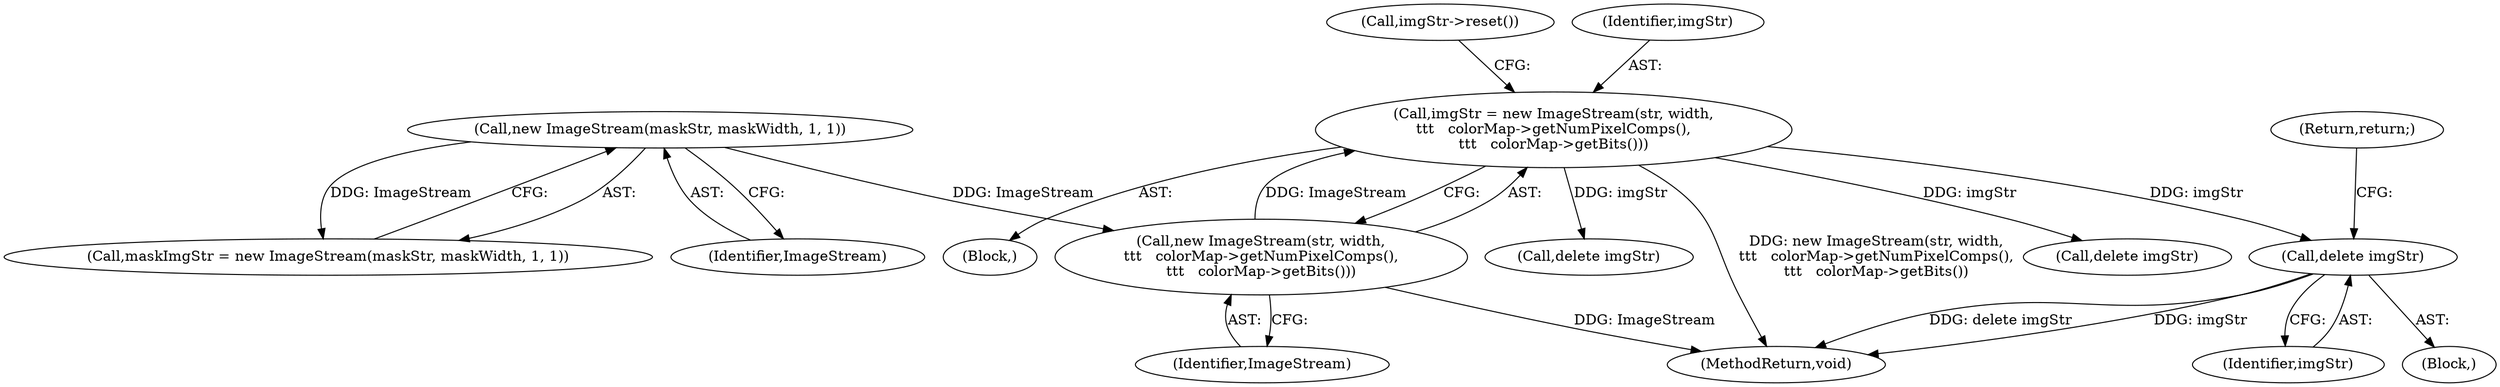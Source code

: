 digraph "0_poppler_7b2d314a61fd0e12f47c62996cb49ec0d1ba747a_2@API" {
"1000302" [label="(Call,delete imgStr)"];
"1000225" [label="(Call,imgStr = new ImageStream(str, width,\n\t\t\t   colorMap->getNumPixelComps(),\n\t\t\t   colorMap->getBits()))"];
"1000227" [label="(Call,new ImageStream(str, width,\n\t\t\t   colorMap->getNumPixelComps(),\n\t\t\t   colorMap->getBits()))"];
"1000120" [label="(Call,new ImageStream(maskStr, maskWidth, 1, 1))"];
"1000229" [label="(Call,imgStr->reset())"];
"1000301" [label="(Block,)"];
"1000226" [label="(Identifier,imgStr)"];
"1000286" [label="(Call,delete imgStr)"];
"1000228" [label="(Identifier,ImageStream)"];
"1000363" [label="(MethodReturn,void)"];
"1000302" [label="(Call,delete imgStr)"];
"1000121" [label="(Identifier,ImageStream)"];
"1000303" [label="(Identifier,imgStr)"];
"1000304" [label="(Return,return;)"];
"1000225" [label="(Call,imgStr = new ImageStream(str, width,\n\t\t\t   colorMap->getNumPixelComps(),\n\t\t\t   colorMap->getBits()))"];
"1000361" [label="(Call,delete imgStr)"];
"1000116" [label="(Block,)"];
"1000227" [label="(Call,new ImageStream(str, width,\n\t\t\t   colorMap->getNumPixelComps(),\n\t\t\t   colorMap->getBits()))"];
"1000118" [label="(Call,maskImgStr = new ImageStream(maskStr, maskWidth, 1, 1))"];
"1000120" [label="(Call,new ImageStream(maskStr, maskWidth, 1, 1))"];
"1000302" -> "1000301"  [label="AST: "];
"1000302" -> "1000303"  [label="CFG: "];
"1000303" -> "1000302"  [label="AST: "];
"1000304" -> "1000302"  [label="CFG: "];
"1000302" -> "1000363"  [label="DDG: imgStr"];
"1000302" -> "1000363"  [label="DDG: delete imgStr"];
"1000225" -> "1000302"  [label="DDG: imgStr"];
"1000225" -> "1000116"  [label="AST: "];
"1000225" -> "1000227"  [label="CFG: "];
"1000226" -> "1000225"  [label="AST: "];
"1000227" -> "1000225"  [label="AST: "];
"1000229" -> "1000225"  [label="CFG: "];
"1000225" -> "1000363"  [label="DDG: new ImageStream(str, width,\n\t\t\t   colorMap->getNumPixelComps(),\n\t\t\t   colorMap->getBits())"];
"1000227" -> "1000225"  [label="DDG: ImageStream"];
"1000225" -> "1000286"  [label="DDG: imgStr"];
"1000225" -> "1000361"  [label="DDG: imgStr"];
"1000227" -> "1000228"  [label="CFG: "];
"1000228" -> "1000227"  [label="AST: "];
"1000227" -> "1000363"  [label="DDG: ImageStream"];
"1000120" -> "1000227"  [label="DDG: ImageStream"];
"1000120" -> "1000118"  [label="AST: "];
"1000120" -> "1000121"  [label="CFG: "];
"1000121" -> "1000120"  [label="AST: "];
"1000118" -> "1000120"  [label="CFG: "];
"1000120" -> "1000118"  [label="DDG: ImageStream"];
}
